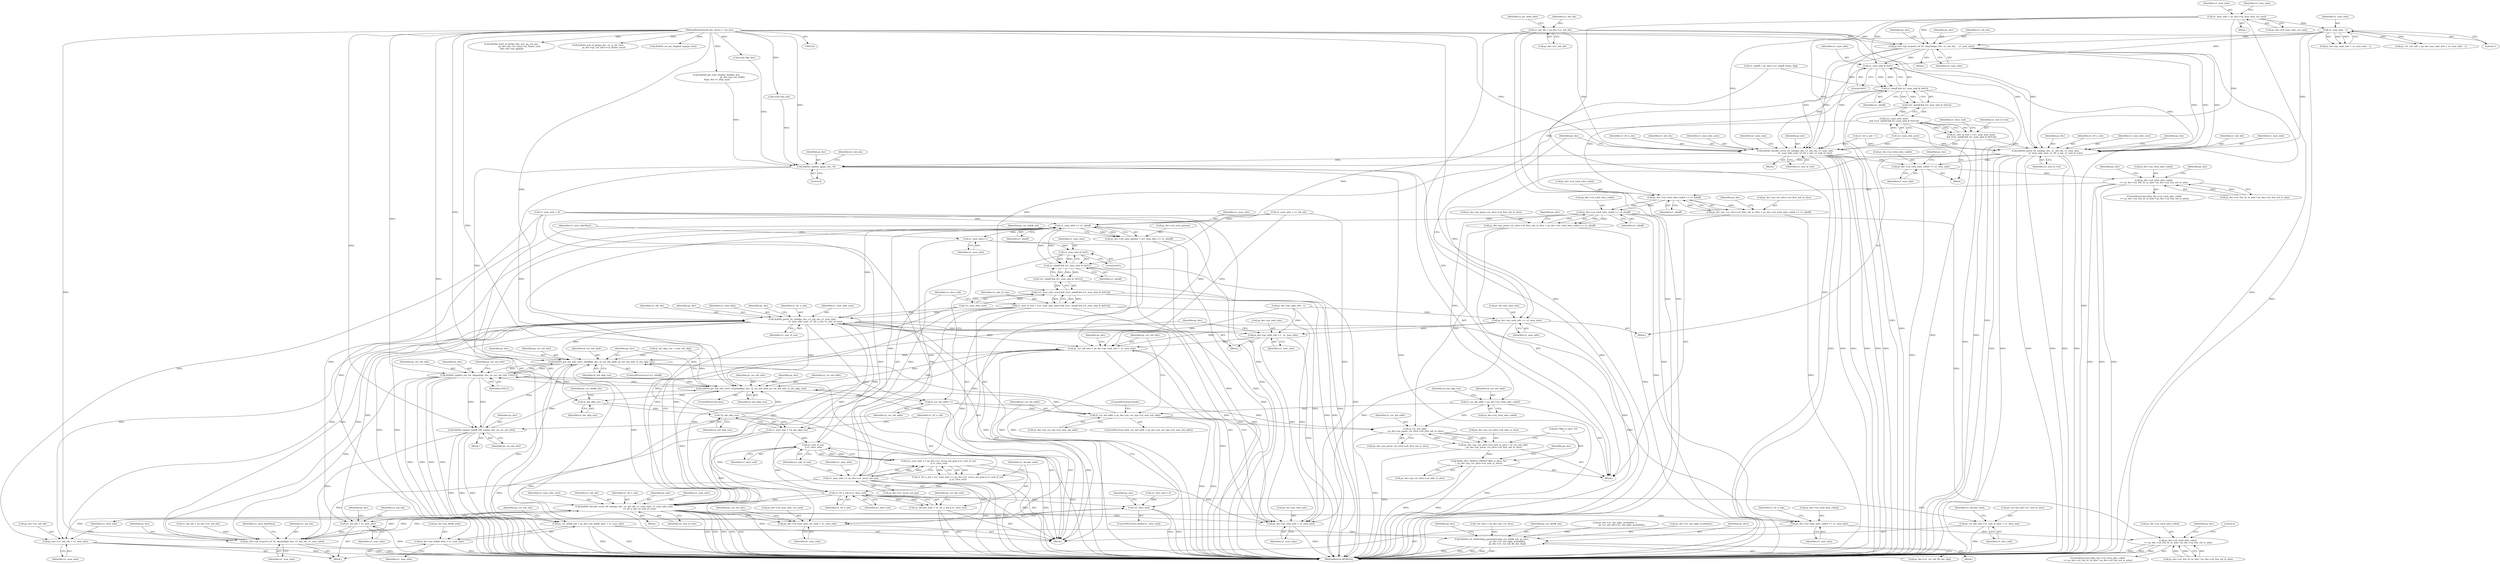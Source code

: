 digraph "0_Android_cc676ebd95247646e67907ccab150fb77a847335_0@pointer" {
"1000612" [label="(Call,ps_dec->pf_mvpred_ref_tfr_nby2mb(ps_dec, u1_mb_idx,    u1_num_mbs))"];
"1000130" [label="(MethodParameterIn,dec_struct_t * ps_dec)"];
"1000141" [label="(Call,u1_mb_idx = ps_dec->u1_mb_idx)"];
"1000515" [label="(Call,u1_num_mbs = ps_dec->u4_num_mbs_cur_nmb)"];
"1000529" [label="(Call,u1_num_mbs - 1)"];
"1000640" [label="(Call,u1_num_mbs & 0x01)"];
"1000638" [label="(Call,u1_mbaff && (u1_num_mbs & 0x01))"];
"1000637" [label="(Call,!(u1_mbaff && (u1_num_mbs & 0x01)))"];
"1000634" [label="(Call,(!u1_num_mbs_next)\n && (!(u1_mbaff && (u1_num_mbs & 0x01))))"];
"1000632" [label="(Call,u1_end_of_row = (!u1_num_mbs_next)\n && (!(u1_mbaff && (u1_num_mbs & 0x01))))"];
"1000659" [label="(Call,ih264d_parse_tfr_nmb(ps_dec, u1_mb_idx, u1_num_mbs,\n                            u1_num_mbs_next, u1_tfr_n_mb, u1_end_of_row))"];
"1000666" [label="(Call,ps_dec->ps_nmb_info += u1_num_mbs)"];
"1001008" [label="(Call,ps_cur_mb_info = ps_dec->ps_nmb_info + u1_num_mbs)"];
"1001056" [label="(Call,ih264d_get_mb_info_cavlc_mbaff(ps_dec, i2_cur_mb_addr, ps_cur_mb_info, i2_mb_skip_run))"];
"1001127" [label="(Call,ih264d_update_nnz_for_skipmb(ps_dec, ps_cur_mb_info, CAVLC))"];
"1001062" [label="(Call,ih264d_get_mb_info_cavlc_nonmbaff(ps_dec, i2_cur_mb_addr, ps_cur_mb_info, i2_mb_skip_run))"];
"1001143" [label="(Call,i2_mb_skip_run--)"];
"1001188" [label="(Call,!i2_mb_skip_run)"];
"1001186" [label="(Call,u1_slice_end = !i2_mb_skip_run)"];
"1001198" [label="(Call,u1_end_of_row\n || u1_slice_end)"];
"1001192" [label="(Call,(u1_num_mbs == ps_dec->u1_recon_mb_grp) || u1_end_of_row\n || u1_slice_end)"];
"1001190" [label="(Call,u1_tfr_n_mb = (u1_num_mbs == ps_dec->u1_recon_mb_grp) || u1_end_of_row\n || u1_slice_end)"];
"1001203" [label="(Call,u1_tfr_n_mb || u1_slice_end)"];
"1000995" [label="(Call,!u1_slice_end)"];
"1001201" [label="(Call,u1_decode_nmb = u1_tfr_n_mb || u1_slice_end)"];
"1001206" [label="(Call,ps_cur_mb_info->u1_end_of_slice = u1_slice_end)"];
"1001238" [label="(Call,ih264d_parse_tfr_nmb(ps_dec, u1_mb_idx, u1_num_mbs,\n                                     u1_num_mbs_next, u1_tfr_n_mb, u1_end_of_row))"];
"1001010" [label="(Call,ps_dec->ps_nmb_info + u1_num_mbs)"];
"1001015" [label="(Call,ps_dec->u4_num_mbs_cur_nmb = u1_num_mbs)"];
"1001029" [label="(Call,u1_num_mbs >> u1_mbaff)"];
"1001025" [label="(Call,ps_dec->u4_num_pmbair = (u1_num_mbs >> u1_mbaff))"];
"1001032" [label="(Call,ps_cur_deblk_mb = ps_dec->ps_deblk_mbn + u1_num_mbs)"];
"1001074" [label="(Call,ih264d_set_deblocking_parameters(ps_cur_deblk_mb, ps_slice,\n                                             ps_dec->u1_mb_ngbr_availablity,\n                                             ps_dec->u1_cur_mb_fld_dec_flag))"];
"1001034" [label="(Call,ps_dec->ps_deblk_mbn + u1_num_mbs)"];
"1001160" [label="(Call,u1_num_mbs++)"];
"1001183" [label="(Call,u1_num_mbs & 0x01)"];
"1001181" [label="(Call,u1_mbaff && (u1_num_mbs & 0x01))"];
"1001180" [label="(Call,!(u1_mbaff && (u1_num_mbs & 0x01)))"];
"1001177" [label="(Call,(!u1_num_mbs_next) && (!(u1_mbaff && (u1_num_mbs & 0x01))))"];
"1001175" [label="(Call,u1_end_of_row = (!u1_num_mbs_next) && (!(u1_mbaff && (u1_num_mbs & 0x01))))"];
"1001252" [label="(Call,ih264d_decode_recon_tfr_nmb(ps_dec, u1_mb_idx, u1_num_mbs, u1_num_mbs_next,\n                                            u1_tfr_n_mb, u1_end_of_row))"];
"1001259" [label="(Call,ps_dec->u2_total_mbs_coded += u1_num_mbs)"];
"1001331" [label="(Call,ps_dec->u2_total_mbs_coded\n >= ps_dec->u2_frm_ht_in_mbs * ps_dec->u2_frm_wd_in_mbs)"];
"1001269" [label="(Call,u1_mb_idx = u1_num_mbs)"];
"1001214" [label="(Call,ps_dec->pf_mvpred_ref_tfr_nby2mb(ps_dec, u1_mb_idx, u1_num_mbs))"];
"1001272" [label="(Call,ps_dec->u1_mb_idx = u1_num_mbs)"];
"1001193" [label="(Call,u1_num_mbs == ps_dec->u1_recon_mb_grp)"];
"1001245" [label="(Call,ps_dec->ps_nmb_info +=  u1_num_mbs)"];
"1001158" [label="(Call,i2_cur_mb_addr++)"];
"1001000" [label="(Call,i2_cur_mb_addr > ps_dec->ps_cur_sps->u2_max_mb_addr)"];
"1001288" [label="(Call,i2_cur_mb_addr\n - ps_dec->ps_parse_cur_slice->u4_first_mb_in_slice)"];
"1001282" [label="(Call,ps_dec->ps_cur_slice->u4_mbs_in_slice = i2_cur_mb_addr\n - ps_dec->ps_parse_cur_slice->u4_first_mb_in_slice)"];
"1001295" [label="(Call,H264_DEC_DEBUG_PRINT(\"Mbs in slice: %d\n\", ps_dec->ps_cur_slice->u4_mbs_in_slice))"];
"1001155" [label="(Call,ih264d_update_mbaff_left_nnz(ps_dec, ps_cur_mb_info))"];
"1000680" [label="(Call,ps_dec->u2_total_mbs_coded += u1_num_mbs)"];
"1000696" [label="(Call,ps_dec->u2_total_mbs_coded\n >= ps_dec->u2_frm_ht_in_mbs * ps_dec->u2_frm_wd_in_mbs)"];
"1000835" [label="(Call,ps_dec->u2_total_mbs_coded << u1_mbaff)"];
"1000829" [label="(Call,ps_dec->ps_cur_slice->u2_first_mb_in_slice = ps_dec->u2_total_mbs_coded << u1_mbaff)"];
"1000875" [label="(Call,ps_dec->u2_total_mbs_coded << u1_mbaff)"];
"1000869" [label="(Call,ps_dec->ps_parse_cur_slice->u4_first_mb_in_slice = ps_dec->u2_total_mbs_coded << u1_mbaff)"];
"1000986" [label="(Call,i2_cur_mb_addr = ps_dec->u2_total_mbs_coded)"];
"1000958" [label="(Call,ih264d_update_qp(ps_dec, 0))"];
"1000673" [label="(Call,ih264d_decode_recon_tfr_nmb(ps_dec, u1_mb_idx, u1_num_mbs,\n                            u1_num_mbs_next, u1_tfr_n_mb, u1_end_of_row))"];
"1000641" [label="(Identifier,u1_num_mbs)"];
"1000668" [label="(Identifier,ps_dec)"];
"1000484" [label="(Call,(void *)ps_dec)"];
"1000883" [label="(Identifier,ps_dec)"];
"1001257" [label="(Identifier,u1_tfr_n_mb)"];
"1000697" [label="(Call,ps_dec->u2_total_mbs_coded)"];
"1000640" [label="(Call,u1_num_mbs & 0x01)"];
"1000142" [label="(Identifier,u1_mb_idx)"];
"1000710" [label="(Identifier,ps_dec)"];
"1001283" [label="(Call,ps_dec->ps_cur_slice->u4_mbs_in_slice)"];
"1001187" [label="(Identifier,u1_slice_end)"];
"1000637" [label="(Call,!(u1_mbaff && (u1_num_mbs & 0x01)))"];
"1001242" [label="(Identifier,u1_num_mbs_next)"];
"1000687" [label="(Identifier,ps_dec)"];
"1001193" [label="(Call,u1_num_mbs == ps_dec->u1_recon_mb_grp)"];
"1000613" [label="(Identifier,ps_dec)"];
"1001063" [label="(Identifier,ps_dec)"];
"1001204" [label="(Identifier,u1_tfr_n_mb)"];
"1001073" [label="(Block,)"];
"1000839" [label="(Identifier,u1_mbaff)"];
"1001176" [label="(Identifier,u1_end_of_row)"];
"1001011" [label="(Call,ps_dec->ps_nmb_info)"];
"1000672" [label="(Block,)"];
"1000614" [label="(Identifier,u1_mb_idx)"];
"1000879" [label="(Identifier,u1_mbaff)"];
"1001014" [label="(Identifier,u1_num_mbs)"];
"1001269" [label="(Call,u1_mb_idx = u1_num_mbs)"];
"1001332" [label="(Call,ps_dec->u2_total_mbs_coded)"];
"1000541" [label="(Call,ps_dec->ps_nmb_info - 1)"];
"1001064" [label="(Identifier,i2_cur_mb_addr)"];
"1000875" [label="(Call,ps_dec->u2_total_mbs_coded << u1_mbaff)"];
"1001295" [label="(Call,H264_DEC_DEBUG_PRINT(\"Mbs in slice: %d\n\", ps_dec->ps_cur_slice->u4_mbs_in_slice))"];
"1000959" [label="(Identifier,ps_dec)"];
"1000658" [label="(Block,)"];
"1001188" [label="(Call,!i2_mb_skip_run)"];
"1001134" [label="(Identifier,ps_cur_mb_info)"];
"1001065" [label="(Identifier,ps_cur_mb_info)"];
"1001147" [label="(Identifier,ps_cur_deblk_mb)"];
"1001191" [label="(Identifier,u1_tfr_n_mb)"];
"1001177" [label="(Call,(!u1_num_mbs_next) && (!(u1_mbaff && (u1_num_mbs & 0x01))))"];
"1001033" [label="(Identifier,ps_cur_deblk_mb)"];
"1000987" [label="(Identifier,i2_cur_mb_addr)"];
"1000992" [label="(Identifier,i2_mb_skip_run)"];
"1001017" [label="(Identifier,ps_dec)"];
"1001066" [label="(Identifier,i2_mb_skip_run)"];
"1000638" [label="(Call,u1_mbaff && (u1_num_mbs & 0x01))"];
"1000646" [label="(Call,u1_tfr_n_mb = 1)"];
"1001026" [label="(Call,ps_dec->u4_num_pmbair)"];
"1001192" [label="(Call,(u1_num_mbs == ps_dec->u1_recon_mb_grp) || u1_end_of_row\n || u1_slice_end)"];
"1001214" [label="(Call,ps_dec->pf_mvpred_ref_tfr_nby2mb(ps_dec, u1_mb_idx, u1_num_mbs))"];
"1000189" [label="(Call,u1_mbaff = ps_slice->u1_mbaff_frame_flag)"];
"1000962" [label="(Identifier,u1_mb_idx)"];
"1000644" [label="(Identifier,u1_slice_end)"];
"1001016" [label="(Call,ps_dec->u4_num_mbs_cur_nmb)"];
"1001271" [label="(Identifier,u1_num_mbs)"];
"1001041" [label="(Identifier,ps_cur_mb_info)"];
"1001085" [label="(Identifier,ps_dec)"];
"1001025" [label="(Call,ps_dec->u4_num_pmbair = (u1_num_mbs >> u1_mbaff))"];
"1001304" [label="(Identifier,ps_dec)"];
"1000971" [label="(Call,u1_num_mbs = u1_mb_idx)"];
"1000684" [label="(Identifier,u1_num_mbs)"];
"1000696" [label="(Call,ps_dec->u2_total_mbs_coded\n >= ps_dec->u2_frm_ht_in_mbs * ps_dec->u2_frm_wd_in_mbs)"];
"1000615" [label="(Identifier,u1_num_mbs)"];
"1001200" [label="(Identifier,u1_slice_end)"];
"1000700" [label="(Call,ps_dec->u2_frm_ht_in_mbs * ps_dec->u2_frm_wd_in_mbs)"];
"1000515" [label="(Call,u1_num_mbs = ps_dec->u4_num_mbs_cur_nmb)"];
"1000385" [label="(Call,ih264d_get_next_display_field(ps_dec,\n                                              ps_dec->ps_out_buffer,\n &(ps_dec->s_disp_op)))"];
"1001034" [label="(Call,ps_dec->ps_deblk_mbn + u1_num_mbs)"];
"1001201" [label="(Call,u1_decode_nmb = u1_tfr_n_mb || u1_slice_end)"];
"1001194" [label="(Identifier,u1_num_mbs)"];
"1000514" [label="(Block,)"];
"1001253" [label="(Identifier,ps_dec)"];
"1000661" [label="(Identifier,u1_mb_idx)"];
"1001195" [label="(Call,ps_dec->u1_recon_mb_grp)"];
"1000141" [label="(Call,u1_mb_idx = ps_dec->u1_mb_idx)"];
"1001270" [label="(Identifier,u1_mb_idx)"];
"1001216" [label="(Identifier,u1_mb_idx)"];
"1001189" [label="(Identifier,i2_mb_skip_run)"];
"1001272" [label="(Call,ps_dec->u1_mb_idx = u1_num_mbs)"];
"1001009" [label="(Identifier,ps_cur_mb_info)"];
"1001246" [label="(Call,ps_dec->ps_nmb_info)"];
"1001205" [label="(Identifier,u1_slice_end)"];
"1000516" [label="(Identifier,u1_num_mbs)"];
"1001007" [label="(ControlStructure,break;)"];
"1001350" [label="(MethodReturn,WORD32)"];
"1001296" [label="(Literal,\"Mbs in slice: %d\n\")"];
"1000673" [label="(Call,ih264d_decode_recon_tfr_nmb(ps_dec, u1_mb_idx, u1_num_mbs,\n                            u1_num_mbs_next, u1_tfr_n_mb, u1_end_of_row))"];
"1001203" [label="(Call,u1_tfr_n_mb || u1_slice_end)"];
"1001074" [label="(Call,ih264d_set_deblocking_parameters(ps_cur_deblk_mb, ps_slice,\n                                             ps_dec->u1_mb_ngbr_availablity,\n                                             ps_dec->u1_cur_mb_fld_dec_flag))"];
"1001163" [label="(Identifier,u1_num_mbsNby2)"];
"1001259" [label="(Call,ps_dec->u2_total_mbs_coded += u1_num_mbs)"];
"1001249" [label="(Identifier,u1_num_mbs)"];
"1001282" [label="(Call,ps_dec->ps_cur_slice->u4_mbs_in_slice = i2_cur_mb_addr\n - ps_dec->ps_parse_cur_slice->u4_first_mb_in_slice)"];
"1000346" [label="(Call,ih264d_start_of_pic(ps_dec, poc, ps_cur_poc,\n                        ps_dec->ps_cur_slice->u2_frame_num,\n &ps_dec->ps_pps[j]))"];
"1001062" [label="(Call,ih264d_get_mb_info_cavlc_nonmbaff(ps_dec, i2_cur_mb_addr, ps_cur_mb_info, i2_mb_skip_run))"];
"1001251" [label="(Block,)"];
"1001158" [label="(Call,i2_cur_mb_addr++)"];
"1001261" [label="(Identifier,ps_dec)"];
"1000674" [label="(Identifier,ps_dec)"];
"1001206" [label="(Call,ps_cur_mb_info->u1_end_of_slice = u1_slice_end)"];
"1001279" [label="(Identifier,ps_dec)"];
"1001015" [label="(Call,ps_dec->u4_num_mbs_cur_nmb = u1_num_mbs)"];
"1000960" [label="(Literal,0)"];
"1001190" [label="(Call,u1_tfr_n_mb = (u1_num_mbs == ps_dec->u1_recon_mb_grp) || u1_end_of_row\n || u1_slice_end)"];
"1000999" [label="(ControlStructure,if(i2_cur_mb_addr > ps_dec->ps_cur_sps->u2_max_mb_addr))"];
"1000670" [label="(Identifier,u1_num_mbs)"];
"1001245" [label="(Call,ps_dec->ps_nmb_info +=  u1_num_mbs)"];
"1000991" [label="(Call,i2_mb_skip_run = num_mb_skip)"];
"1001057" [label="(Identifier,ps_dec)"];
"1001008" [label="(Call,ps_cur_mb_info = ps_dec->ps_nmb_info + u1_num_mbs)"];
"1001207" [label="(Call,ps_cur_mb_info->u1_end_of_slice)"];
"1000717" [label="(Identifier,ps_dec)"];
"1001210" [label="(Identifier,u1_slice_end)"];
"1000639" [label="(Identifier,u1_mbaff)"];
"1000633" [label="(Identifier,u1_end_of_row)"];
"1001129" [label="(Identifier,ps_cur_mb_info)"];
"1001076" [label="(Identifier,ps_slice)"];
"1001060" [label="(Identifier,i2_mb_skip_run)"];
"1000662" [label="(Identifier,u1_num_mbs)"];
"1000961" [label="(Call,u1_mb_idx = ps_dec->u1_mb_idx)"];
"1000678" [label="(Identifier,u1_tfr_n_mb)"];
"1001217" [label="(Identifier,u1_num_mbs)"];
"1000234" [label="(Call,ih264d_end_of_pic(ps_dec, u1_is_idr_slice,\n                ps_dec->ps_cur_slice->u2_frame_num))"];
"1001127" [label="(Call,ih264d_update_nnz_for_skipmb(ps_dec, ps_cur_mb_info, CAVLC))"];
"1001238" [label="(Call,ih264d_parse_tfr_nmb(ps_dec, u1_mb_idx, u1_num_mbs,\n                                     u1_num_mbs_next, u1_tfr_n_mb, u1_end_of_row))"];
"1001061" [label="(ControlStructure,else)"];
"1001258" [label="(Identifier,u1_end_of_row)"];
"1001130" [label="(Identifier,CAVLC)"];
"1000695" [label="(ControlStructure,if(ps_dec->u2_total_mbs_coded\n >= ps_dec->u2_frm_ht_in_mbs * ps_dec->u2_frm_wd_in_mbs))"];
"1000612" [label="(Call,ps_dec->pf_mvpred_ref_tfr_nby2mb(ps_dec, u1_mb_idx,    u1_num_mbs))"];
"1000143" [label="(Call,ps_dec->u1_mb_idx)"];
"1001244" [label="(Identifier,u1_end_of_row)"];
"1001260" [label="(Call,ps_dec->u2_total_mbs_coded)"];
"1000988" [label="(Call,ps_dec->u2_total_mbs_coded)"];
"1000682" [label="(Identifier,ps_dec)"];
"1000666" [label="(Call,ps_dec->ps_nmb_info += u1_num_mbs)"];
"1001199" [label="(Identifier,u1_end_of_row)"];
"1001266" [label="(Call,u1_num_mbs = 0)"];
"1000635" [label="(Call,!u1_num_mbs_next)"];
"1001022" [label="(Identifier,ps_cur_mb_info)"];
"1001001" [label="(Identifier,i2_cur_mb_addr)"];
"1001159" [label="(Identifier,i2_cur_mb_addr)"];
"1000994" [label="(ControlStructure,while(!u1_slice_end))"];
"1001054" [label="(ControlStructure,if (u1_mbaff))"];
"1001182" [label="(Identifier,u1_mbaff)"];
"1001155" [label="(Call,ih264d_update_mbaff_left_nnz(ps_dec, ps_cur_mb_info))"];
"1001038" [label="(Identifier,u1_num_mbs)"];
"1000634" [label="(Call,(!u1_num_mbs_next)\n && (!(u1_mbaff && (u1_num_mbs & 0x01))))"];
"1000843" [label="(Identifier,ps_dec)"];
"1000829" [label="(Call,ps_dec->ps_cur_slice->u2_first_mb_in_slice = ps_dec->u2_total_mbs_coded << u1_mbaff)"];
"1000870" [label="(Call,ps_dec->ps_parse_cur_slice->u4_first_mb_in_slice)"];
"1000660" [label="(Identifier,ps_dec)"];
"1000598" [label="(Block,)"];
"1001255" [label="(Identifier,u1_num_mbs)"];
"1000151" [label="(Identifier,i2_pic_wdin_mbs)"];
"1001345" [label="(Identifier,ps_dec)"];
"1001143" [label="(Call,i2_mb_skip_run--)"];
"1000164" [label="(Call,* ps_slice = ps_dec->ps_cur_slice)"];
"1000835" [label="(Call,ps_dec->u2_total_mbs_coded << u1_mbaff)"];
"1001273" [label="(Call,ps_dec->u1_mb_idx)"];
"1001237" [label="(Block,)"];
"1001160" [label="(Call,u1_num_mbs++)"];
"1001349" [label="(Literal,0)"];
"1001274" [label="(Identifier,ps_dec)"];
"1000530" [label="(Identifier,u1_num_mbs)"];
"1001256" [label="(Identifier,u1_num_mbs_next)"];
"1000665" [label="(Identifier,u1_end_of_row)"];
"1001186" [label="(Call,u1_slice_end = !i2_mb_skip_run)"];
"1001032" [label="(Call,ps_cur_deblk_mb = ps_dec->ps_deblk_mbn + u1_num_mbs)"];
"1001030" [label="(Identifier,u1_num_mbs)"];
"1000659" [label="(Call,ih264d_parse_tfr_nmb(ps_dec, u1_mb_idx, u1_num_mbs,\n                            u1_num_mbs_next, u1_tfr_n_mb, u1_end_of_row))"];
"1000642" [label="(Literal,0x01)"];
"1001240" [label="(Identifier,u1_mb_idx)"];
"1001185" [label="(Literal,0x01)"];
"1000974" [label="(Call,u1_slice_end = 0)"];
"1001010" [label="(Call,ps_dec->ps_nmb_info + u1_num_mbs)"];
"1000995" [label="(Call,!u1_slice_end)"];
"1001239" [label="(Identifier,ps_dec)"];
"1001330" [label="(ControlStructure,if(ps_dec->u2_total_mbs_coded\n >= ps_dec->u2_frm_ht_in_mbs * ps_dec->u2_frm_wd_in_mbs))"];
"1000664" [label="(Identifier,u1_tfr_n_mb)"];
"1000611" [label="(Block,)"];
"1000679" [label="(Identifier,u1_end_of_row)"];
"1000876" [label="(Call,ps_dec->u2_total_mbs_coded)"];
"1001331" [label="(Call,ps_dec->u2_total_mbs_coded\n >= ps_dec->u2_frm_ht_in_mbs * ps_dec->u2_frm_wd_in_mbs)"];
"1001156" [label="(Identifier,ps_dec)"];
"1001128" [label="(Identifier,ps_dec)"];
"1000529" [label="(Call,u1_num_mbs - 1)"];
"1001212" [label="(Identifier,u1_decode_nmb)"];
"1000997" [label="(Block,)"];
"1001059" [label="(Identifier,ps_cur_mb_info)"];
"1000531" [label="(Literal,1)"];
"1000680" [label="(Call,ps_dec->u2_total_mbs_coded += u1_num_mbs)"];
"1001241" [label="(Identifier,u1_num_mbs)"];
"1001254" [label="(Identifier,u1_mb_idx)"];
"1001002" [label="(Call,ps_dec->ps_cur_sps->u2_max_mb_addr)"];
"1001198" [label="(Call,u1_end_of_row\n || u1_slice_end)"];
"1001178" [label="(Call,!u1_num_mbs_next)"];
"1000618" [label="(Identifier,ps_dec)"];
"1001290" [label="(Call,ps_dec->ps_parse_cur_slice->u4_first_mb_in_slice)"];
"1001297" [label="(Call,ps_dec->ps_cur_slice->u4_mbs_in_slice)"];
"1000681" [label="(Call,ps_dec->u2_total_mbs_coded)"];
"1000869" [label="(Call,ps_dec->ps_parse_cur_slice->u4_first_mb_in_slice = ps_dec->u2_total_mbs_coded << u1_mbaff)"];
"1001180" [label="(Call,!(u1_mbaff && (u1_num_mbs & 0x01)))"];
"1000667" [label="(Call,ps_dec->ps_nmb_info)"];
"1000136" [label="(Block,)"];
"1001070" [label="(Identifier,ps_dec)"];
"1001289" [label="(Identifier,i2_cur_mb_addr)"];
"1001288" [label="(Call,i2_cur_mb_addr\n - ps_dec->ps_parse_cur_slice->u4_first_mb_in_slice)"];
"1001161" [label="(Identifier,u1_num_mbs)"];
"1000440" [label="(Call,(void *)ps_dec)"];
"1000675" [label="(Identifier,u1_mb_idx)"];
"1001058" [label="(Identifier,i2_cur_mb_addr)"];
"1001175" [label="(Call,u1_end_of_row = (!u1_num_mbs_next) && (!(u1_mbaff && (u1_num_mbs & 0x01))))"];
"1000958" [label="(Call,ih264d_update_qp(ps_dec, 0))"];
"1000525" [label="(Call,ps_dec->ps_nmb_info + u1_num_mbs - 1)"];
"1001183" [label="(Call,u1_num_mbs & 0x01)"];
"1000517" [label="(Call,ps_dec->u4_num_mbs_cur_nmb)"];
"1001276" [label="(Identifier,u1_num_mbs)"];
"1000632" [label="(Call,u1_end_of_row = (!u1_num_mbs_next)\n && (!(u1_mbaff && (u1_num_mbs & 0x01))))"];
"1001157" [label="(Identifier,ps_cur_mb_info)"];
"1001080" [label="(Call,ps_dec->u1_cur_mb_fld_dec_flag)"];
"1001075" [label="(Identifier,ps_cur_deblk_mb)"];
"1001029" [label="(Call,u1_num_mbs >> u1_mbaff)"];
"1000573" [label="(Call,ps_dec->u1_mb_ngbr_availablity =\n                    ps_cur_mb_info->u1_mb_ngbr_availablity)"];
"1000986" [label="(Call,i2_cur_mb_addr = ps_dec->u2_total_mbs_coded)"];
"1000663" [label="(Identifier,u1_num_mbs_next)"];
"1000523" [label="(Call,ps_cur_mb_info = ps_dec->ps_nmb_info + u1_num_mbs - 1)"];
"1001265" [label="(Identifier,u1_tfr_n_mb)"];
"1001056" [label="(Call,ih264d_get_mb_info_cavlc_mbaff(ps_dec, i2_cur_mb_addr, ps_cur_mb_info, i2_mb_skip_run))"];
"1001144" [label="(Identifier,i2_mb_skip_run)"];
"1001335" [label="(Call,ps_dec->u2_frm_ht_in_mbs * ps_dec->u2_frm_wd_in_mbs)"];
"1001031" [label="(Identifier,u1_mbaff)"];
"1001019" [label="(Identifier,u1_num_mbs)"];
"1001252" [label="(Call,ih264d_decode_recon_tfr_nmb(ps_dec, u1_mb_idx, u1_num_mbs, u1_num_mbs_next,\n                                            u1_tfr_n_mb, u1_end_of_row))"];
"1001247" [label="(Identifier,ps_dec)"];
"1001219" [label="(Identifier,u1_num_mbsNby2)"];
"1000996" [label="(Identifier,u1_slice_end)"];
"1001213" [label="(Block,)"];
"1001035" [label="(Call,ps_dec->ps_deblk_mbn)"];
"1000521" [label="(Identifier,u1_num_mbs)"];
"1000677" [label="(Identifier,u1_num_mbs_next)"];
"1001184" [label="(Identifier,u1_num_mbs)"];
"1000130" [label="(MethodParameterIn,dec_struct_t * ps_dec)"];
"1001208" [label="(Identifier,ps_cur_mb_info)"];
"1001077" [label="(Call,ps_dec->u1_mb_ngbr_availablity)"];
"1001215" [label="(Identifier,ps_dec)"];
"1001263" [label="(Identifier,u1_num_mbs)"];
"1000676" [label="(Identifier,u1_num_mbs)"];
"1000830" [label="(Call,ps_dec->ps_cur_slice->u2_first_mb_in_slice)"];
"1001000" [label="(Call,i2_cur_mb_addr > ps_dec->ps_cur_sps->u2_max_mb_addr)"];
"1001202" [label="(Identifier,u1_decode_nmb)"];
"1001154" [label="(Block,)"];
"1000836" [label="(Call,ps_dec->u2_total_mbs_coded)"];
"1000205" [label="(Call,ih264d_err_pic_dispbuf_mgr(ps_dec))"];
"1001243" [label="(Identifier,u1_tfr_n_mb)"];
"1001181" [label="(Call,u1_mbaff && (u1_num_mbs & 0x01))"];
"1000612" -> "1000611"  [label="AST: "];
"1000612" -> "1000615"  [label="CFG: "];
"1000613" -> "1000612"  [label="AST: "];
"1000614" -> "1000612"  [label="AST: "];
"1000615" -> "1000612"  [label="AST: "];
"1000618" -> "1000612"  [label="CFG: "];
"1000612" -> "1001350"  [label="DDG: "];
"1000130" -> "1000612"  [label="DDG: "];
"1000141" -> "1000612"  [label="DDG: "];
"1000515" -> "1000612"  [label="DDG: "];
"1000529" -> "1000612"  [label="DDG: "];
"1000612" -> "1000640"  [label="DDG: "];
"1000612" -> "1000659"  [label="DDG: "];
"1000612" -> "1000659"  [label="DDG: "];
"1000612" -> "1000659"  [label="DDG: "];
"1000612" -> "1000673"  [label="DDG: "];
"1000612" -> "1000673"  [label="DDG: "];
"1000612" -> "1000673"  [label="DDG: "];
"1000130" -> "1000129"  [label="AST: "];
"1000130" -> "1001350"  [label="DDG: "];
"1000130" -> "1000205"  [label="DDG: "];
"1000130" -> "1000234"  [label="DDG: "];
"1000130" -> "1000346"  [label="DDG: "];
"1000130" -> "1000385"  [label="DDG: "];
"1000130" -> "1000440"  [label="DDG: "];
"1000130" -> "1000484"  [label="DDG: "];
"1000130" -> "1000659"  [label="DDG: "];
"1000130" -> "1000673"  [label="DDG: "];
"1000130" -> "1000958"  [label="DDG: "];
"1000130" -> "1001056"  [label="DDG: "];
"1000130" -> "1001062"  [label="DDG: "];
"1000130" -> "1001127"  [label="DDG: "];
"1000130" -> "1001155"  [label="DDG: "];
"1000130" -> "1001214"  [label="DDG: "];
"1000130" -> "1001238"  [label="DDG: "];
"1000130" -> "1001252"  [label="DDG: "];
"1000141" -> "1000136"  [label="AST: "];
"1000141" -> "1000143"  [label="CFG: "];
"1000142" -> "1000141"  [label="AST: "];
"1000143" -> "1000141"  [label="AST: "];
"1000151" -> "1000141"  [label="CFG: "];
"1000141" -> "1001350"  [label="DDG: "];
"1000141" -> "1001350"  [label="DDG: "];
"1000141" -> "1000659"  [label="DDG: "];
"1000141" -> "1000673"  [label="DDG: "];
"1000515" -> "1000514"  [label="AST: "];
"1000515" -> "1000517"  [label="CFG: "];
"1000516" -> "1000515"  [label="AST: "];
"1000517" -> "1000515"  [label="AST: "];
"1000521" -> "1000515"  [label="CFG: "];
"1000515" -> "1001350"  [label="DDG: "];
"1000515" -> "1001350"  [label="DDG: "];
"1000515" -> "1000529"  [label="DDG: "];
"1000515" -> "1000640"  [label="DDG: "];
"1000515" -> "1000659"  [label="DDG: "];
"1000515" -> "1000673"  [label="DDG: "];
"1000529" -> "1000525"  [label="AST: "];
"1000529" -> "1000531"  [label="CFG: "];
"1000530" -> "1000529"  [label="AST: "];
"1000531" -> "1000529"  [label="AST: "];
"1000525" -> "1000529"  [label="CFG: "];
"1000529" -> "1001350"  [label="DDG: "];
"1000529" -> "1000523"  [label="DDG: "];
"1000529" -> "1000523"  [label="DDG: "];
"1000529" -> "1000525"  [label="DDG: "];
"1000529" -> "1000525"  [label="DDG: "];
"1000529" -> "1000640"  [label="DDG: "];
"1000529" -> "1000659"  [label="DDG: "];
"1000529" -> "1000673"  [label="DDG: "];
"1000640" -> "1000638"  [label="AST: "];
"1000640" -> "1000642"  [label="CFG: "];
"1000641" -> "1000640"  [label="AST: "];
"1000642" -> "1000640"  [label="AST: "];
"1000638" -> "1000640"  [label="CFG: "];
"1000640" -> "1000638"  [label="DDG: "];
"1000640" -> "1000638"  [label="DDG: "];
"1000640" -> "1000659"  [label="DDG: "];
"1000640" -> "1000673"  [label="DDG: "];
"1000638" -> "1000637"  [label="AST: "];
"1000638" -> "1000639"  [label="CFG: "];
"1000639" -> "1000638"  [label="AST: "];
"1000637" -> "1000638"  [label="CFG: "];
"1000638" -> "1001350"  [label="DDG: "];
"1000638" -> "1001350"  [label="DDG: "];
"1000638" -> "1000637"  [label="DDG: "];
"1000638" -> "1000637"  [label="DDG: "];
"1000189" -> "1000638"  [label="DDG: "];
"1000638" -> "1000835"  [label="DDG: "];
"1000638" -> "1001181"  [label="DDG: "];
"1000637" -> "1000634"  [label="AST: "];
"1000634" -> "1000637"  [label="CFG: "];
"1000637" -> "1001350"  [label="DDG: "];
"1000637" -> "1000634"  [label="DDG: "];
"1000634" -> "1000632"  [label="AST: "];
"1000634" -> "1000635"  [label="CFG: "];
"1000635" -> "1000634"  [label="AST: "];
"1000632" -> "1000634"  [label="CFG: "];
"1000634" -> "1001350"  [label="DDG: "];
"1000634" -> "1001350"  [label="DDG: "];
"1000634" -> "1000632"  [label="DDG: "];
"1000634" -> "1000632"  [label="DDG: "];
"1000635" -> "1000634"  [label="DDG: "];
"1000634" -> "1001177"  [label="DDG: "];
"1000632" -> "1000598"  [label="AST: "];
"1000633" -> "1000632"  [label="AST: "];
"1000644" -> "1000632"  [label="CFG: "];
"1000632" -> "1001350"  [label="DDG: "];
"1000632" -> "1000659"  [label="DDG: "];
"1000632" -> "1000673"  [label="DDG: "];
"1000659" -> "1000658"  [label="AST: "];
"1000659" -> "1000665"  [label="CFG: "];
"1000660" -> "1000659"  [label="AST: "];
"1000661" -> "1000659"  [label="AST: "];
"1000662" -> "1000659"  [label="AST: "];
"1000663" -> "1000659"  [label="AST: "];
"1000664" -> "1000659"  [label="AST: "];
"1000665" -> "1000659"  [label="AST: "];
"1000668" -> "1000659"  [label="CFG: "];
"1000659" -> "1001350"  [label="DDG: "];
"1000659" -> "1001350"  [label="DDG: "];
"1000659" -> "1001350"  [label="DDG: "];
"1000659" -> "1001350"  [label="DDG: "];
"1000659" -> "1001350"  [label="DDG: "];
"1000659" -> "1001350"  [label="DDG: "];
"1000635" -> "1000659"  [label="DDG: "];
"1000646" -> "1000659"  [label="DDG: "];
"1000659" -> "1000666"  [label="DDG: "];
"1000659" -> "1000680"  [label="DDG: "];
"1000659" -> "1000958"  [label="DDG: "];
"1000666" -> "1000658"  [label="AST: "];
"1000666" -> "1000670"  [label="CFG: "];
"1000667" -> "1000666"  [label="AST: "];
"1000670" -> "1000666"  [label="AST: "];
"1000682" -> "1000666"  [label="CFG: "];
"1000666" -> "1001350"  [label="DDG: "];
"1000541" -> "1000666"  [label="DDG: "];
"1000666" -> "1001008"  [label="DDG: "];
"1000666" -> "1001010"  [label="DDG: "];
"1000666" -> "1001245"  [label="DDG: "];
"1001008" -> "1000997"  [label="AST: "];
"1001008" -> "1001010"  [label="CFG: "];
"1001009" -> "1001008"  [label="AST: "];
"1001010" -> "1001008"  [label="AST: "];
"1001017" -> "1001008"  [label="CFG: "];
"1001008" -> "1001350"  [label="DDG: "];
"1001245" -> "1001008"  [label="DDG: "];
"1000541" -> "1001008"  [label="DDG: "];
"1000971" -> "1001008"  [label="DDG: "];
"1001193" -> "1001008"  [label="DDG: "];
"1001266" -> "1001008"  [label="DDG: "];
"1001252" -> "1001008"  [label="DDG: "];
"1001238" -> "1001008"  [label="DDG: "];
"1001008" -> "1001056"  [label="DDG: "];
"1001008" -> "1001062"  [label="DDG: "];
"1001056" -> "1001054"  [label="AST: "];
"1001056" -> "1001060"  [label="CFG: "];
"1001057" -> "1001056"  [label="AST: "];
"1001058" -> "1001056"  [label="AST: "];
"1001059" -> "1001056"  [label="AST: "];
"1001060" -> "1001056"  [label="AST: "];
"1001070" -> "1001056"  [label="CFG: "];
"1001056" -> "1001350"  [label="DDG: "];
"1001252" -> "1001056"  [label="DDG: "];
"1001155" -> "1001056"  [label="DDG: "];
"1001238" -> "1001056"  [label="DDG: "];
"1001127" -> "1001056"  [label="DDG: "];
"1000958" -> "1001056"  [label="DDG: "];
"1001000" -> "1001056"  [label="DDG: "];
"1001188" -> "1001056"  [label="DDG: "];
"1000991" -> "1001056"  [label="DDG: "];
"1001056" -> "1001127"  [label="DDG: "];
"1001056" -> "1001127"  [label="DDG: "];
"1001056" -> "1001143"  [label="DDG: "];
"1001056" -> "1001158"  [label="DDG: "];
"1001127" -> "1000997"  [label="AST: "];
"1001127" -> "1001130"  [label="CFG: "];
"1001128" -> "1001127"  [label="AST: "];
"1001129" -> "1001127"  [label="AST: "];
"1001130" -> "1001127"  [label="AST: "];
"1001134" -> "1001127"  [label="CFG: "];
"1001127" -> "1001350"  [label="DDG: "];
"1001127" -> "1001350"  [label="DDG: "];
"1001127" -> "1001350"  [label="DDG: "];
"1001127" -> "1001350"  [label="DDG: "];
"1001127" -> "1001062"  [label="DDG: "];
"1001062" -> "1001127"  [label="DDG: "];
"1001062" -> "1001127"  [label="DDG: "];
"1001127" -> "1001155"  [label="DDG: "];
"1001127" -> "1001155"  [label="DDG: "];
"1001127" -> "1001214"  [label="DDG: "];
"1001062" -> "1001061"  [label="AST: "];
"1001062" -> "1001066"  [label="CFG: "];
"1001063" -> "1001062"  [label="AST: "];
"1001064" -> "1001062"  [label="AST: "];
"1001065" -> "1001062"  [label="AST: "];
"1001066" -> "1001062"  [label="AST: "];
"1001070" -> "1001062"  [label="CFG: "];
"1001062" -> "1001350"  [label="DDG: "];
"1001252" -> "1001062"  [label="DDG: "];
"1001155" -> "1001062"  [label="DDG: "];
"1001238" -> "1001062"  [label="DDG: "];
"1000958" -> "1001062"  [label="DDG: "];
"1001000" -> "1001062"  [label="DDG: "];
"1001188" -> "1001062"  [label="DDG: "];
"1000991" -> "1001062"  [label="DDG: "];
"1001062" -> "1001143"  [label="DDG: "];
"1001062" -> "1001158"  [label="DDG: "];
"1001143" -> "1000997"  [label="AST: "];
"1001143" -> "1001144"  [label="CFG: "];
"1001144" -> "1001143"  [label="AST: "];
"1001147" -> "1001143"  [label="CFG: "];
"1001143" -> "1001188"  [label="DDG: "];
"1001188" -> "1001186"  [label="AST: "];
"1001188" -> "1001189"  [label="CFG: "];
"1001189" -> "1001188"  [label="AST: "];
"1001186" -> "1001188"  [label="CFG: "];
"1001188" -> "1001350"  [label="DDG: "];
"1001188" -> "1001186"  [label="DDG: "];
"1001186" -> "1000997"  [label="AST: "];
"1001187" -> "1001186"  [label="AST: "];
"1001191" -> "1001186"  [label="CFG: "];
"1001186" -> "1001350"  [label="DDG: "];
"1001186" -> "1001198"  [label="DDG: "];
"1001186" -> "1001203"  [label="DDG: "];
"1001198" -> "1001192"  [label="AST: "];
"1001198" -> "1001199"  [label="CFG: "];
"1001198" -> "1001200"  [label="CFG: "];
"1001199" -> "1001198"  [label="AST: "];
"1001200" -> "1001198"  [label="AST: "];
"1001192" -> "1001198"  [label="CFG: "];
"1001198" -> "1001350"  [label="DDG: "];
"1001198" -> "1001192"  [label="DDG: "];
"1001198" -> "1001192"  [label="DDG: "];
"1001175" -> "1001198"  [label="DDG: "];
"1001198" -> "1001203"  [label="DDG: "];
"1001198" -> "1001238"  [label="DDG: "];
"1001198" -> "1001252"  [label="DDG: "];
"1001192" -> "1001190"  [label="AST: "];
"1001192" -> "1001193"  [label="CFG: "];
"1001193" -> "1001192"  [label="AST: "];
"1001190" -> "1001192"  [label="CFG: "];
"1001192" -> "1001350"  [label="DDG: "];
"1001192" -> "1001350"  [label="DDG: "];
"1001192" -> "1001190"  [label="DDG: "];
"1001192" -> "1001190"  [label="DDG: "];
"1001193" -> "1001192"  [label="DDG: "];
"1001193" -> "1001192"  [label="DDG: "];
"1001190" -> "1000997"  [label="AST: "];
"1001191" -> "1001190"  [label="AST: "];
"1001202" -> "1001190"  [label="CFG: "];
"1001190" -> "1001350"  [label="DDG: "];
"1001190" -> "1001203"  [label="DDG: "];
"1001203" -> "1001201"  [label="AST: "];
"1001203" -> "1001204"  [label="CFG: "];
"1001203" -> "1001205"  [label="CFG: "];
"1001204" -> "1001203"  [label="AST: "];
"1001205" -> "1001203"  [label="AST: "];
"1001201" -> "1001203"  [label="CFG: "];
"1001203" -> "1001350"  [label="DDG: "];
"1001203" -> "1000995"  [label="DDG: "];
"1001203" -> "1001201"  [label="DDG: "];
"1001203" -> "1001201"  [label="DDG: "];
"1001203" -> "1001206"  [label="DDG: "];
"1001203" -> "1001238"  [label="DDG: "];
"1001203" -> "1001252"  [label="DDG: "];
"1000995" -> "1000994"  [label="AST: "];
"1000995" -> "1000996"  [label="CFG: "];
"1000996" -> "1000995"  [label="AST: "];
"1001001" -> "1000995"  [label="CFG: "];
"1001279" -> "1000995"  [label="CFG: "];
"1000995" -> "1001350"  [label="DDG: "];
"1000995" -> "1001350"  [label="DDG: "];
"1000974" -> "1000995"  [label="DDG: "];
"1001201" -> "1000997"  [label="AST: "];
"1001202" -> "1001201"  [label="AST: "];
"1001208" -> "1001201"  [label="CFG: "];
"1001201" -> "1001350"  [label="DDG: "];
"1001201" -> "1001350"  [label="DDG: "];
"1001206" -> "1000997"  [label="AST: "];
"1001206" -> "1001210"  [label="CFG: "];
"1001207" -> "1001206"  [label="AST: "];
"1001210" -> "1001206"  [label="AST: "];
"1001212" -> "1001206"  [label="CFG: "];
"1001206" -> "1001350"  [label="DDG: "];
"1001238" -> "1001237"  [label="AST: "];
"1001238" -> "1001244"  [label="CFG: "];
"1001239" -> "1001238"  [label="AST: "];
"1001240" -> "1001238"  [label="AST: "];
"1001241" -> "1001238"  [label="AST: "];
"1001242" -> "1001238"  [label="AST: "];
"1001243" -> "1001238"  [label="AST: "];
"1001244" -> "1001238"  [label="AST: "];
"1001247" -> "1001238"  [label="CFG: "];
"1001238" -> "1001350"  [label="DDG: "];
"1001238" -> "1001350"  [label="DDG: "];
"1001238" -> "1001350"  [label="DDG: "];
"1001238" -> "1001350"  [label="DDG: "];
"1001238" -> "1001350"  [label="DDG: "];
"1001238" -> "1001010"  [label="DDG: "];
"1001238" -> "1001015"  [label="DDG: "];
"1001238" -> "1001029"  [label="DDG: "];
"1001214" -> "1001238"  [label="DDG: "];
"1001214" -> "1001238"  [label="DDG: "];
"1001214" -> "1001238"  [label="DDG: "];
"1001178" -> "1001238"  [label="DDG: "];
"1001175" -> "1001238"  [label="DDG: "];
"1001238" -> "1001245"  [label="DDG: "];
"1001238" -> "1001259"  [label="DDG: "];
"1001238" -> "1001269"  [label="DDG: "];
"1001238" -> "1001272"  [label="DDG: "];
"1001010" -> "1001014"  [label="CFG: "];
"1001011" -> "1001010"  [label="AST: "];
"1001014" -> "1001010"  [label="AST: "];
"1001010" -> "1001350"  [label="DDG: "];
"1001245" -> "1001010"  [label="DDG: "];
"1000541" -> "1001010"  [label="DDG: "];
"1000971" -> "1001010"  [label="DDG: "];
"1001193" -> "1001010"  [label="DDG: "];
"1001266" -> "1001010"  [label="DDG: "];
"1001252" -> "1001010"  [label="DDG: "];
"1001015" -> "1000997"  [label="AST: "];
"1001015" -> "1001019"  [label="CFG: "];
"1001016" -> "1001015"  [label="AST: "];
"1001019" -> "1001015"  [label="AST: "];
"1001022" -> "1001015"  [label="CFG: "];
"1000971" -> "1001015"  [label="DDG: "];
"1001193" -> "1001015"  [label="DDG: "];
"1001266" -> "1001015"  [label="DDG: "];
"1001252" -> "1001015"  [label="DDG: "];
"1001029" -> "1001025"  [label="AST: "];
"1001029" -> "1001031"  [label="CFG: "];
"1001030" -> "1001029"  [label="AST: "];
"1001031" -> "1001029"  [label="AST: "];
"1001025" -> "1001029"  [label="CFG: "];
"1001029" -> "1001350"  [label="DDG: "];
"1001029" -> "1001025"  [label="DDG: "];
"1001029" -> "1001025"  [label="DDG: "];
"1000971" -> "1001029"  [label="DDG: "];
"1001193" -> "1001029"  [label="DDG: "];
"1001266" -> "1001029"  [label="DDG: "];
"1001252" -> "1001029"  [label="DDG: "];
"1001181" -> "1001029"  [label="DDG: "];
"1000875" -> "1001029"  [label="DDG: "];
"1001029" -> "1001032"  [label="DDG: "];
"1001029" -> "1001034"  [label="DDG: "];
"1001029" -> "1001160"  [label="DDG: "];
"1001029" -> "1001181"  [label="DDG: "];
"1001025" -> "1000997"  [label="AST: "];
"1001026" -> "1001025"  [label="AST: "];
"1001033" -> "1001025"  [label="CFG: "];
"1001025" -> "1001350"  [label="DDG: "];
"1001025" -> "1001350"  [label="DDG: "];
"1001032" -> "1000997"  [label="AST: "];
"1001032" -> "1001034"  [label="CFG: "];
"1001033" -> "1001032"  [label="AST: "];
"1001034" -> "1001032"  [label="AST: "];
"1001041" -> "1001032"  [label="CFG: "];
"1001032" -> "1001350"  [label="DDG: "];
"1001032" -> "1001350"  [label="DDG: "];
"1001032" -> "1001074"  [label="DDG: "];
"1001074" -> "1001073"  [label="AST: "];
"1001074" -> "1001080"  [label="CFG: "];
"1001075" -> "1001074"  [label="AST: "];
"1001076" -> "1001074"  [label="AST: "];
"1001077" -> "1001074"  [label="AST: "];
"1001080" -> "1001074"  [label="AST: "];
"1001085" -> "1001074"  [label="CFG: "];
"1001074" -> "1001350"  [label="DDG: "];
"1001074" -> "1001350"  [label="DDG: "];
"1001074" -> "1001350"  [label="DDG: "];
"1001074" -> "1001350"  [label="DDG: "];
"1001074" -> "1001350"  [label="DDG: "];
"1000164" -> "1001074"  [label="DDG: "];
"1000573" -> "1001074"  [label="DDG: "];
"1001034" -> "1001038"  [label="CFG: "];
"1001035" -> "1001034"  [label="AST: "];
"1001038" -> "1001034"  [label="AST: "];
"1001034" -> "1001350"  [label="DDG: "];
"1001160" -> "1000997"  [label="AST: "];
"1001160" -> "1001161"  [label="CFG: "];
"1001161" -> "1001160"  [label="AST: "];
"1001163" -> "1001160"  [label="CFG: "];
"1001160" -> "1001183"  [label="DDG: "];
"1001160" -> "1001193"  [label="DDG: "];
"1001183" -> "1001181"  [label="AST: "];
"1001183" -> "1001185"  [label="CFG: "];
"1001184" -> "1001183"  [label="AST: "];
"1001185" -> "1001183"  [label="AST: "];
"1001181" -> "1001183"  [label="CFG: "];
"1001183" -> "1001181"  [label="DDG: "];
"1001183" -> "1001181"  [label="DDG: "];
"1001183" -> "1001193"  [label="DDG: "];
"1001181" -> "1001180"  [label="AST: "];
"1001181" -> "1001182"  [label="CFG: "];
"1001182" -> "1001181"  [label="AST: "];
"1001180" -> "1001181"  [label="CFG: "];
"1001181" -> "1001350"  [label="DDG: "];
"1001181" -> "1001350"  [label="DDG: "];
"1001181" -> "1001180"  [label="DDG: "];
"1001181" -> "1001180"  [label="DDG: "];
"1001180" -> "1001177"  [label="AST: "];
"1001177" -> "1001180"  [label="CFG: "];
"1001180" -> "1001350"  [label="DDG: "];
"1001180" -> "1001177"  [label="DDG: "];
"1001177" -> "1001175"  [label="AST: "];
"1001177" -> "1001178"  [label="CFG: "];
"1001178" -> "1001177"  [label="AST: "];
"1001175" -> "1001177"  [label="CFG: "];
"1001177" -> "1001350"  [label="DDG: "];
"1001177" -> "1001350"  [label="DDG: "];
"1001177" -> "1001175"  [label="DDG: "];
"1001177" -> "1001175"  [label="DDG: "];
"1001178" -> "1001177"  [label="DDG: "];
"1001175" -> "1000997"  [label="AST: "];
"1001176" -> "1001175"  [label="AST: "];
"1001187" -> "1001175"  [label="CFG: "];
"1001175" -> "1001350"  [label="DDG: "];
"1001175" -> "1001350"  [label="DDG: "];
"1001175" -> "1001252"  [label="DDG: "];
"1001252" -> "1001251"  [label="AST: "];
"1001252" -> "1001258"  [label="CFG: "];
"1001253" -> "1001252"  [label="AST: "];
"1001254" -> "1001252"  [label="AST: "];
"1001255" -> "1001252"  [label="AST: "];
"1001256" -> "1001252"  [label="AST: "];
"1001257" -> "1001252"  [label="AST: "];
"1001258" -> "1001252"  [label="AST: "];
"1001261" -> "1001252"  [label="CFG: "];
"1001252" -> "1001350"  [label="DDG: "];
"1001252" -> "1001350"  [label="DDG: "];
"1001252" -> "1001350"  [label="DDG: "];
"1001252" -> "1001350"  [label="DDG: "];
"1001252" -> "1001350"  [label="DDG: "];
"1001214" -> "1001252"  [label="DDG: "];
"1001214" -> "1001252"  [label="DDG: "];
"1001214" -> "1001252"  [label="DDG: "];
"1001178" -> "1001252"  [label="DDG: "];
"1001252" -> "1001259"  [label="DDG: "];
"1001252" -> "1001269"  [label="DDG: "];
"1001252" -> "1001272"  [label="DDG: "];
"1001259" -> "1001213"  [label="AST: "];
"1001259" -> "1001263"  [label="CFG: "];
"1001260" -> "1001259"  [label="AST: "];
"1001263" -> "1001259"  [label="AST: "];
"1001265" -> "1001259"  [label="CFG: "];
"1000875" -> "1001259"  [label="DDG: "];
"1001259" -> "1001331"  [label="DDG: "];
"1001331" -> "1001330"  [label="AST: "];
"1001331" -> "1001335"  [label="CFG: "];
"1001332" -> "1001331"  [label="AST: "];
"1001335" -> "1001331"  [label="AST: "];
"1001345" -> "1001331"  [label="CFG: "];
"1001349" -> "1001331"  [label="CFG: "];
"1001331" -> "1001350"  [label="DDG: "];
"1001331" -> "1001350"  [label="DDG: "];
"1001331" -> "1001350"  [label="DDG: "];
"1000875" -> "1001331"  [label="DDG: "];
"1001335" -> "1001331"  [label="DDG: "];
"1001335" -> "1001331"  [label="DDG: "];
"1001269" -> "1001213"  [label="AST: "];
"1001269" -> "1001271"  [label="CFG: "];
"1001270" -> "1001269"  [label="AST: "];
"1001271" -> "1001269"  [label="AST: "];
"1001274" -> "1001269"  [label="CFG: "];
"1001269" -> "1001350"  [label="DDG: "];
"1001269" -> "1001214"  [label="DDG: "];
"1001266" -> "1001269"  [label="DDG: "];
"1001214" -> "1001213"  [label="AST: "];
"1001214" -> "1001217"  [label="CFG: "];
"1001215" -> "1001214"  [label="AST: "];
"1001216" -> "1001214"  [label="AST: "];
"1001217" -> "1001214"  [label="AST: "];
"1001219" -> "1001214"  [label="CFG: "];
"1001214" -> "1001350"  [label="DDG: "];
"1001155" -> "1001214"  [label="DDG: "];
"1000961" -> "1001214"  [label="DDG: "];
"1001193" -> "1001214"  [label="DDG: "];
"1001272" -> "1001213"  [label="AST: "];
"1001272" -> "1001276"  [label="CFG: "];
"1001273" -> "1001272"  [label="AST: "];
"1001276" -> "1001272"  [label="AST: "];
"1000996" -> "1001272"  [label="CFG: "];
"1001272" -> "1001350"  [label="DDG: "];
"1001272" -> "1001350"  [label="DDG: "];
"1001266" -> "1001272"  [label="DDG: "];
"1001193" -> "1001195"  [label="CFG: "];
"1001194" -> "1001193"  [label="AST: "];
"1001195" -> "1001193"  [label="AST: "];
"1001199" -> "1001193"  [label="CFG: "];
"1001193" -> "1001350"  [label="DDG: "];
"1001193" -> "1001350"  [label="DDG: "];
"1001245" -> "1001237"  [label="AST: "];
"1001245" -> "1001249"  [label="CFG: "];
"1001246" -> "1001245"  [label="AST: "];
"1001249" -> "1001245"  [label="AST: "];
"1001261" -> "1001245"  [label="CFG: "];
"1001245" -> "1001350"  [label="DDG: "];
"1000541" -> "1001245"  [label="DDG: "];
"1001158" -> "1000997"  [label="AST: "];
"1001158" -> "1001159"  [label="CFG: "];
"1001159" -> "1001158"  [label="AST: "];
"1001161" -> "1001158"  [label="CFG: "];
"1001158" -> "1001000"  [label="DDG: "];
"1001158" -> "1001288"  [label="DDG: "];
"1001000" -> "1000999"  [label="AST: "];
"1001000" -> "1001002"  [label="CFG: "];
"1001001" -> "1001000"  [label="AST: "];
"1001002" -> "1001000"  [label="AST: "];
"1001007" -> "1001000"  [label="CFG: "];
"1001009" -> "1001000"  [label="CFG: "];
"1001000" -> "1001350"  [label="DDG: "];
"1001000" -> "1001350"  [label="DDG: "];
"1000986" -> "1001000"  [label="DDG: "];
"1001000" -> "1001288"  [label="DDG: "];
"1001288" -> "1001282"  [label="AST: "];
"1001288" -> "1001290"  [label="CFG: "];
"1001289" -> "1001288"  [label="AST: "];
"1001290" -> "1001288"  [label="AST: "];
"1001282" -> "1001288"  [label="CFG: "];
"1001288" -> "1001350"  [label="DDG: "];
"1001288" -> "1001350"  [label="DDG: "];
"1001288" -> "1001282"  [label="DDG: "];
"1001288" -> "1001282"  [label="DDG: "];
"1000986" -> "1001288"  [label="DDG: "];
"1000869" -> "1001288"  [label="DDG: "];
"1001282" -> "1000136"  [label="AST: "];
"1001283" -> "1001282"  [label="AST: "];
"1001296" -> "1001282"  [label="CFG: "];
"1001282" -> "1001350"  [label="DDG: "];
"1001282" -> "1001295"  [label="DDG: "];
"1001295" -> "1000136"  [label="AST: "];
"1001295" -> "1001297"  [label="CFG: "];
"1001296" -> "1001295"  [label="AST: "];
"1001297" -> "1001295"  [label="AST: "];
"1001304" -> "1001295"  [label="CFG: "];
"1001295" -> "1001350"  [label="DDG: "];
"1001295" -> "1001350"  [label="DDG: "];
"1001155" -> "1001154"  [label="AST: "];
"1001155" -> "1001157"  [label="CFG: "];
"1001156" -> "1001155"  [label="AST: "];
"1001157" -> "1001155"  [label="AST: "];
"1001159" -> "1001155"  [label="CFG: "];
"1001155" -> "1001350"  [label="DDG: "];
"1001155" -> "1001350"  [label="DDG: "];
"1001155" -> "1001350"  [label="DDG: "];
"1000680" -> "1000598"  [label="AST: "];
"1000680" -> "1000684"  [label="CFG: "];
"1000681" -> "1000680"  [label="AST: "];
"1000684" -> "1000680"  [label="AST: "];
"1000687" -> "1000680"  [label="CFG: "];
"1000680" -> "1001350"  [label="DDG: "];
"1000673" -> "1000680"  [label="DDG: "];
"1000680" -> "1000696"  [label="DDG: "];
"1000696" -> "1000695"  [label="AST: "];
"1000696" -> "1000700"  [label="CFG: "];
"1000697" -> "1000696"  [label="AST: "];
"1000700" -> "1000696"  [label="AST: "];
"1000710" -> "1000696"  [label="CFG: "];
"1000717" -> "1000696"  [label="CFG: "];
"1000696" -> "1001350"  [label="DDG: "];
"1000696" -> "1001350"  [label="DDG: "];
"1000696" -> "1001350"  [label="DDG: "];
"1000700" -> "1000696"  [label="DDG: "];
"1000700" -> "1000696"  [label="DDG: "];
"1000696" -> "1000835"  [label="DDG: "];
"1000835" -> "1000829"  [label="AST: "];
"1000835" -> "1000839"  [label="CFG: "];
"1000836" -> "1000835"  [label="AST: "];
"1000839" -> "1000835"  [label="AST: "];
"1000829" -> "1000835"  [label="CFG: "];
"1000835" -> "1000829"  [label="DDG: "];
"1000835" -> "1000829"  [label="DDG: "];
"1000189" -> "1000835"  [label="DDG: "];
"1000835" -> "1000875"  [label="DDG: "];
"1000835" -> "1000875"  [label="DDG: "];
"1000829" -> "1000136"  [label="AST: "];
"1000830" -> "1000829"  [label="AST: "];
"1000843" -> "1000829"  [label="CFG: "];
"1000829" -> "1001350"  [label="DDG: "];
"1000875" -> "1000869"  [label="AST: "];
"1000875" -> "1000879"  [label="CFG: "];
"1000876" -> "1000875"  [label="AST: "];
"1000879" -> "1000875"  [label="AST: "];
"1000869" -> "1000875"  [label="CFG: "];
"1000875" -> "1001350"  [label="DDG: "];
"1000875" -> "1000869"  [label="DDG: "];
"1000875" -> "1000869"  [label="DDG: "];
"1000875" -> "1000986"  [label="DDG: "];
"1000869" -> "1000136"  [label="AST: "];
"1000870" -> "1000869"  [label="AST: "];
"1000883" -> "1000869"  [label="CFG: "];
"1000869" -> "1001350"  [label="DDG: "];
"1000986" -> "1000136"  [label="AST: "];
"1000986" -> "1000988"  [label="CFG: "];
"1000987" -> "1000986"  [label="AST: "];
"1000988" -> "1000986"  [label="AST: "];
"1000992" -> "1000986"  [label="CFG: "];
"1000958" -> "1000136"  [label="AST: "];
"1000958" -> "1000960"  [label="CFG: "];
"1000959" -> "1000958"  [label="AST: "];
"1000960" -> "1000958"  [label="AST: "];
"1000962" -> "1000958"  [label="CFG: "];
"1000958" -> "1001350"  [label="DDG: "];
"1000958" -> "1001350"  [label="DDG: "];
"1000673" -> "1000958"  [label="DDG: "];
"1000385" -> "1000958"  [label="DDG: "];
"1000440" -> "1000958"  [label="DDG: "];
"1000484" -> "1000958"  [label="DDG: "];
"1000673" -> "1000672"  [label="AST: "];
"1000673" -> "1000679"  [label="CFG: "];
"1000674" -> "1000673"  [label="AST: "];
"1000675" -> "1000673"  [label="AST: "];
"1000676" -> "1000673"  [label="AST: "];
"1000677" -> "1000673"  [label="AST: "];
"1000678" -> "1000673"  [label="AST: "];
"1000679" -> "1000673"  [label="AST: "];
"1000682" -> "1000673"  [label="CFG: "];
"1000673" -> "1001350"  [label="DDG: "];
"1000673" -> "1001350"  [label="DDG: "];
"1000673" -> "1001350"  [label="DDG: "];
"1000673" -> "1001350"  [label="DDG: "];
"1000673" -> "1001350"  [label="DDG: "];
"1000673" -> "1001350"  [label="DDG: "];
"1000635" -> "1000673"  [label="DDG: "];
"1000646" -> "1000673"  [label="DDG: "];
}
